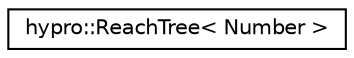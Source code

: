 digraph "Graphical Class Hierarchy"
{
  edge [fontname="Helvetica",fontsize="10",labelfontname="Helvetica",labelfontsize="10"];
  node [fontname="Helvetica",fontsize="10",shape=record];
  rankdir="LR";
  Node1 [label="hypro::ReachTree\< Number \>",height=0.2,width=0.4,color="black", fillcolor="white", style="filled",URL="$classhypro_1_1ReachTree.html"];
}
